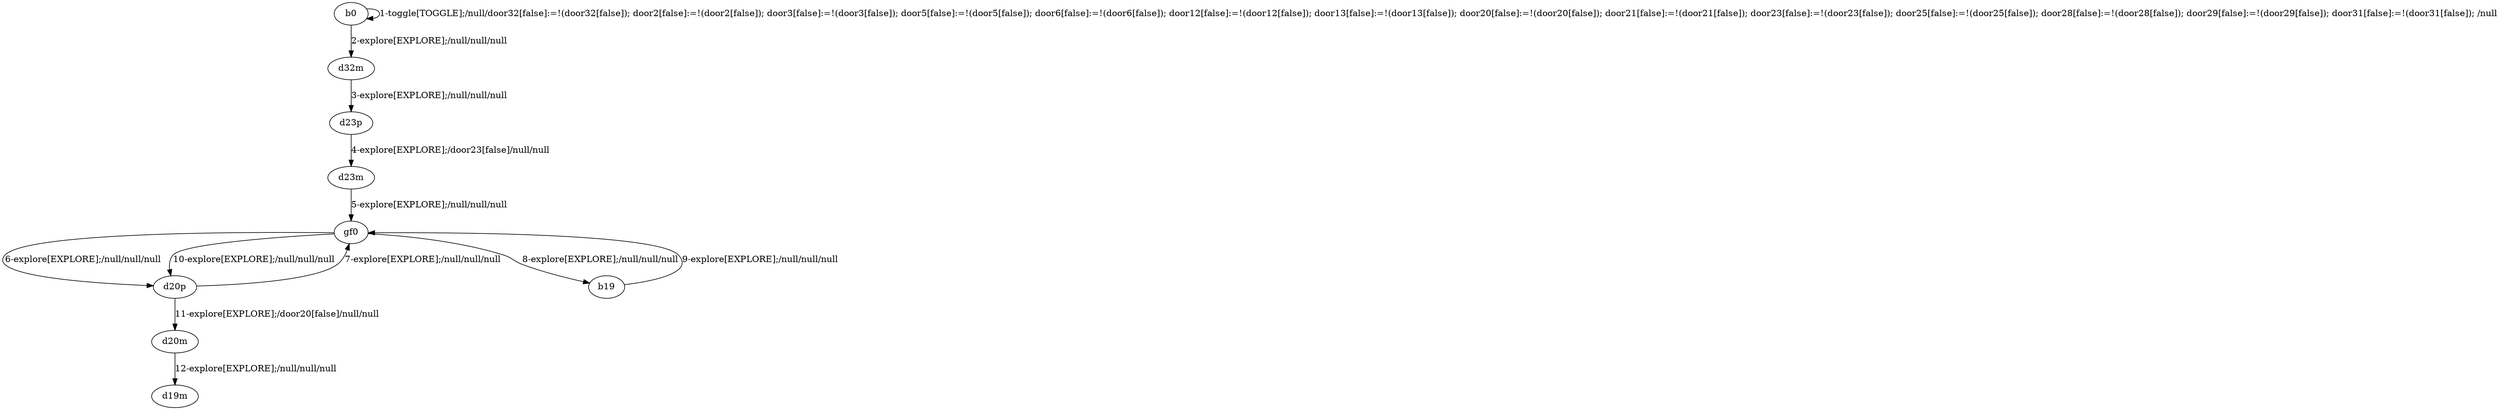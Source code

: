 # Total number of goals covered by this test: 2
# b19 --> gf0
# gf0 --> b19

digraph g {
"b0" -> "b0" [label = "1-toggle[TOGGLE];/null/door32[false]:=!(door32[false]); door2[false]:=!(door2[false]); door3[false]:=!(door3[false]); door5[false]:=!(door5[false]); door6[false]:=!(door6[false]); door12[false]:=!(door12[false]); door13[false]:=!(door13[false]); door20[false]:=!(door20[false]); door21[false]:=!(door21[false]); door23[false]:=!(door23[false]); door25[false]:=!(door25[false]); door28[false]:=!(door28[false]); door29[false]:=!(door29[false]); door31[false]:=!(door31[false]); /null"];
"b0" -> "d32m" [label = "2-explore[EXPLORE];/null/null/null"];
"d32m" -> "d23p" [label = "3-explore[EXPLORE];/null/null/null"];
"d23p" -> "d23m" [label = "4-explore[EXPLORE];/door23[false]/null/null"];
"d23m" -> "gf0" [label = "5-explore[EXPLORE];/null/null/null"];
"gf0" -> "d20p" [label = "6-explore[EXPLORE];/null/null/null"];
"d20p" -> "gf0" [label = "7-explore[EXPLORE];/null/null/null"];
"gf0" -> "b19" [label = "8-explore[EXPLORE];/null/null/null"];
"b19" -> "gf0" [label = "9-explore[EXPLORE];/null/null/null"];
"gf0" -> "d20p" [label = "10-explore[EXPLORE];/null/null/null"];
"d20p" -> "d20m" [label = "11-explore[EXPLORE];/door20[false]/null/null"];
"d20m" -> "d19m" [label = "12-explore[EXPLORE];/null/null/null"];
}
